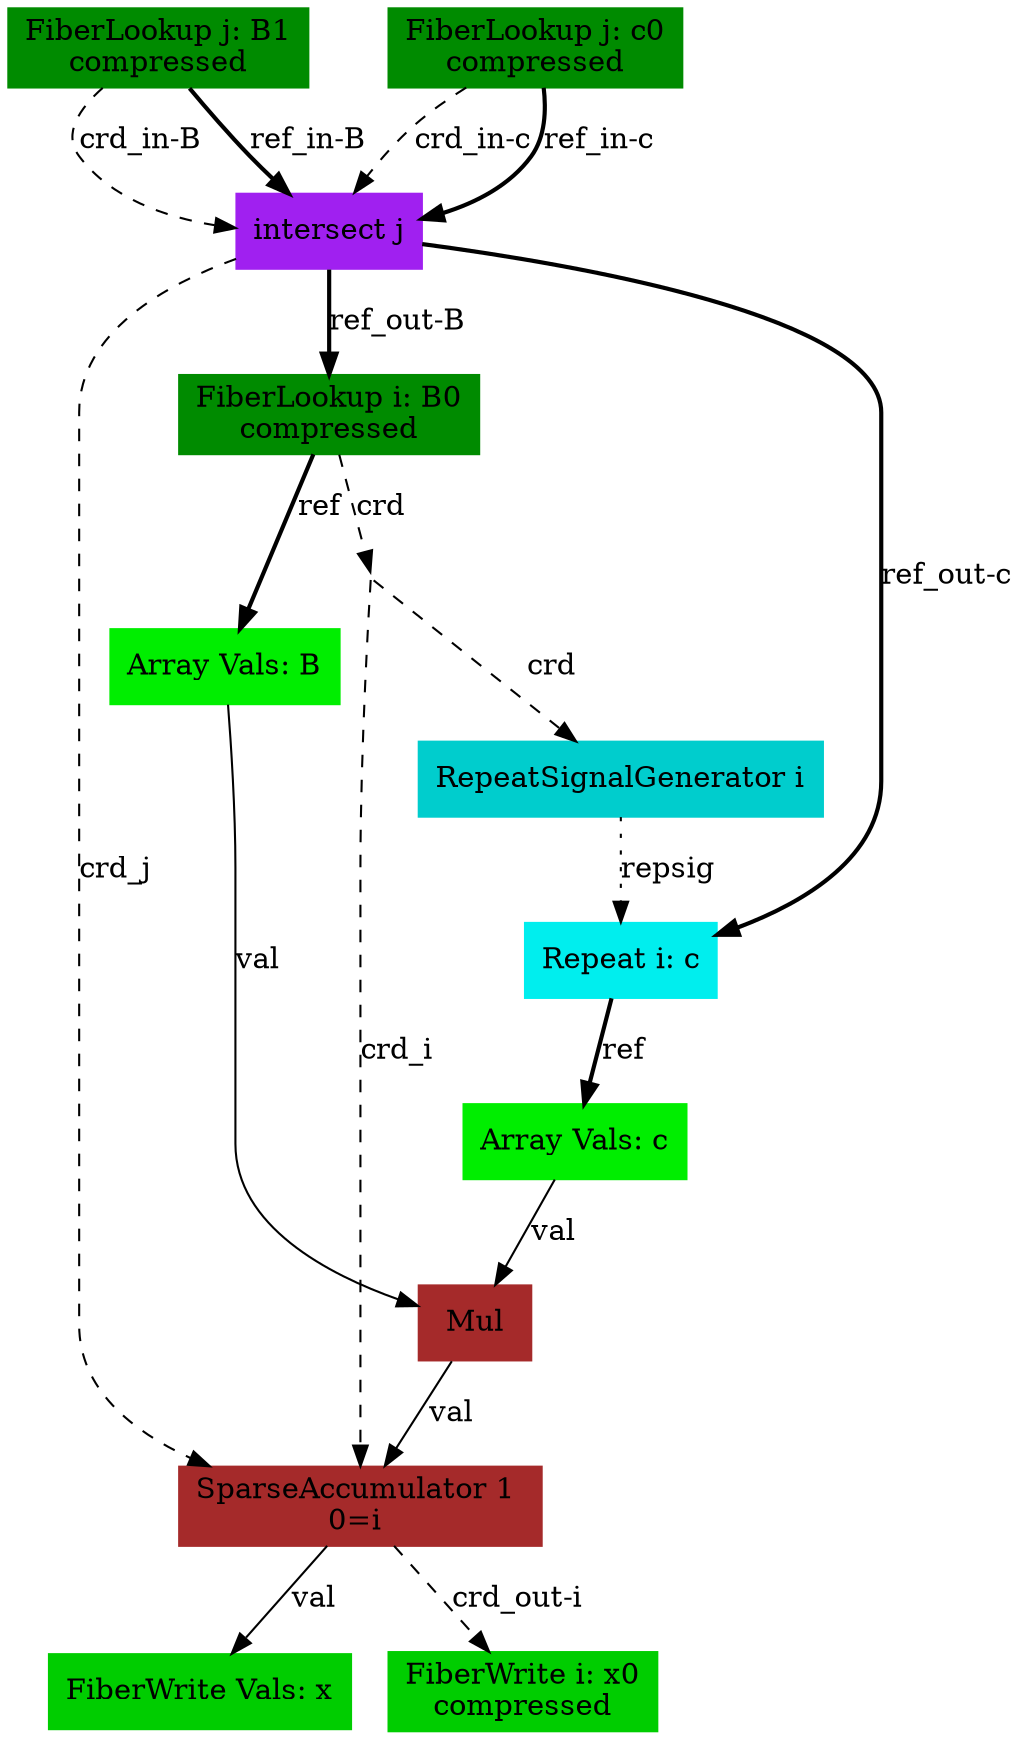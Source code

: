 digraph SAM {
    comment="x=s0,B=ss10,c=s0"
    11 [comment="type=fiberlookup,index=j,tensor=B,mode=1,format=compressed,src=true,root=true" label="FiberLookup j: B1\ncompressed" color=green4 shape=box style=filled type="fiberlookup" index="j" tensor="B" mode="1" format="compressed" src="true" root="true"]
    10 [comment="type=intersect,index=j" label="intersect j" color=purple shape=box style=filled type="intersect" index="j"]
    2 [comment="type=spaccumulator,order=1,in0=i" label="SparseAccumulator 1 
0=i " color=brown shape=box style=filled type="spaccumulator" order="1" in0="i"]
    0 [comment="type=fiberwrite,mode=vals,tensor=x,size=1*B0_dim,sink=true" label="FiberWrite Vals: x" color=green3 shape=box style=filled type="fiberwrite" tensor="x" mode="vals" size="1*B0_dim" sink="true"]
    1 [comment="type=fiberwrite,index=i,tensor=x,mode=0,format=compressed,segsize=2,crdsize=B0_dim,sink=true" label="FiberWrite i: x0\ncompressed" color=green3 shape=box style=filled type="fiberwrite" index="i" tensor="x" mode="0" format="compressed" segsize="2" crdsize="B0_dim" sink="true"]
    9 [comment="type=fiberlookup,index=i,tensor=B,mode=0,format=compressed,src=true,root=false" label="FiberLookup i: B0\ncompressed" color=green4 shape=box style=filled type="fiberlookup" index="i" tensor="B" mode="0" format="compressed" src="true" root="false"]
    8 [comment="type=broadcast" shape=point style=invis type="broadcast"]
    7 [comment="type=repsiggen,index=i" label="RepeatSignalGenerator i" color=cyan3 shape=box style=filled type="repsiggen" index="i"]
    6 [comment="type=repeat,index=i,tensor=c,root=false" label="Repeat i: c" color=cyan2 shape=box style=filled type="repeat" index="i" tensor="c" root="false"]
    5 [comment="type=arrayvals,tensor=c" label="Array Vals: c" color=green2 shape=box style=filled type="arrayvals" tensor="c"]
    3 [comment="type=mul" label="Mul" color=brown shape=box style=filled type="mul"]
    4 [comment="type=arrayvals,tensor=B" label="Array Vals: B" color=green2 shape=box style=filled type="arrayvals" tensor="B"]
    12 [comment="type=fiberlookup,index=j,tensor=c,mode=0,format=compressed,src=true,root=true" label="FiberLookup j: c0\ncompressed" color=green4 shape=box style=filled type="fiberlookup" index="j" tensor="c" mode="0" format="compressed" src="true" root="true"]
    11 -> 10 [label="crd_in-B" style=dashed type="crd" comment="in-B"]
    10 -> 2 [label="crd_j" style=dashed type="crd" comment="j"]
    2 -> 0 [label="val" type="val"]
    2 -> 1 [label="crd_out-i" style=dashed type="crd" comment="out-i"]
    10 -> 9 [label="ref_out-B" style=bold type="ref" comment="out-B"]
    9 -> 8 [label="crd" style=dashed type="crd" comment=""]
    8 -> 2 [label="crd_i" style=dashed type="crd" comment="i"]
    8 -> 7 [label="crd" style=dashed type="crd" comment=""]
    7 -> 6 [label="repsig" style=dotted type="repsig"]
    6 -> 5 [label="ref" style=bold type="ref"]
    5 -> 3 [label="val" type="val"]
    3 -> 2 [label="val" type="val"]
    9 -> 4 [label="ref" style=bold type="ref" comment=""]
    4 -> 3 [label="val" type="val"]
    10 -> 6 [label="ref_out-c" style=bold type="ref" comment="out-c"]
    11 -> 10 [label="ref_in-B" style=bold type="ref" comment="in-B"]
    12 -> 10 [label="crd_in-c" style=dashed type="crd" comment="in-c"]
    12 -> 10 [label="ref_in-c" style=bold type="ref" comment="in-c"]
}
